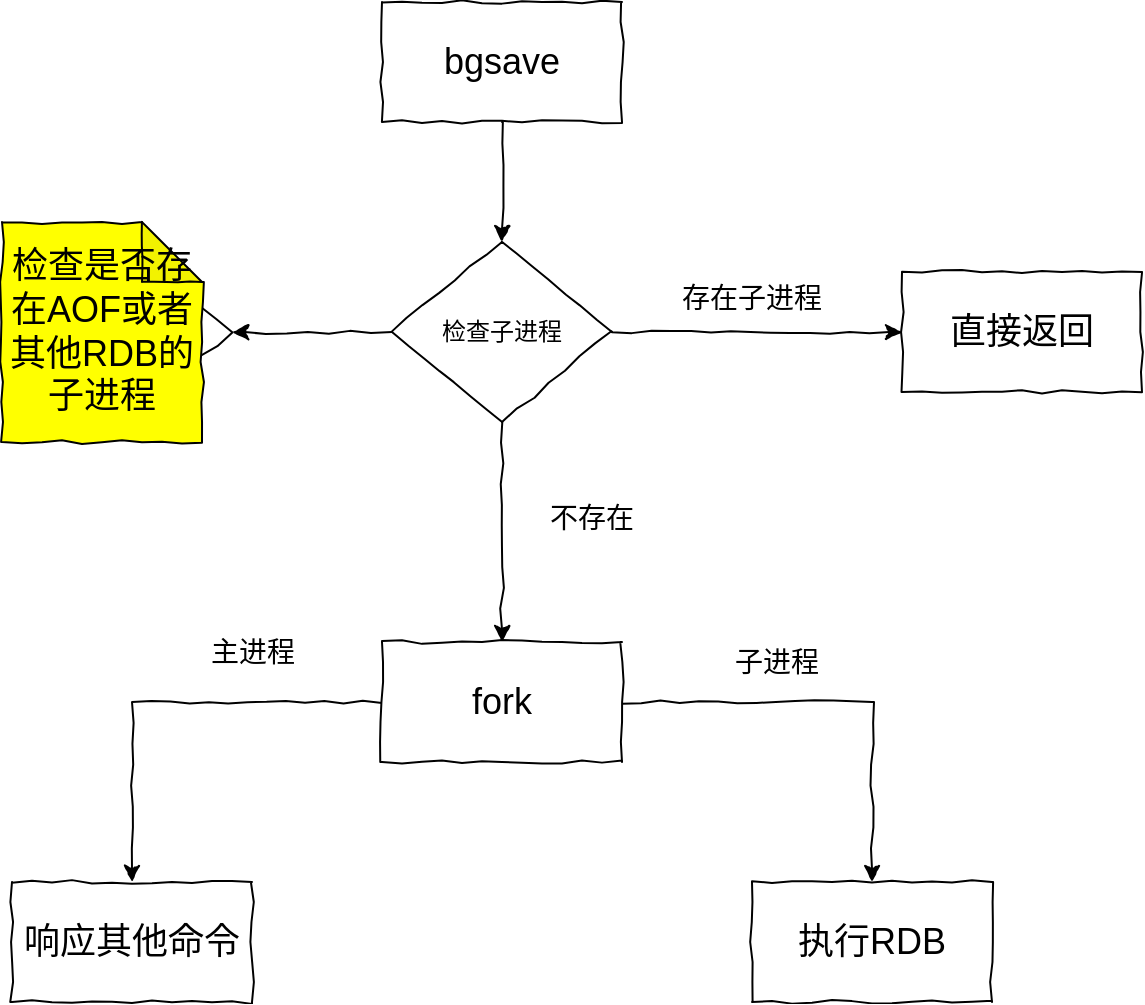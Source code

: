 <mxfile version="12.2.2" type="device" pages="1"><diagram id="bWIr-trrgHBS5xqJu_lx" name="第 1 页"><mxGraphModel dx="854" dy="496" grid="1" gridSize="10" guides="1" tooltips="1" connect="1" arrows="1" fold="1" page="1" pageScale="1" pageWidth="827" pageHeight="1169" math="0" shadow="0"><root><mxCell id="0"/><mxCell id="1" parent="0"/><mxCell id="8HggIUCokizMA-ZEtCdX-4" style="edgeStyle=orthogonalEdgeStyle;rounded=0;orthogonalLoop=1;jettySize=auto;html=1;comic=1;" edge="1" parent="1" source="8HggIUCokizMA-ZEtCdX-1" target="8HggIUCokizMA-ZEtCdX-3"><mxGeometry relative="1" as="geometry"/></mxCell><mxCell id="8HggIUCokizMA-ZEtCdX-1" value="&lt;font style=&quot;font-size: 18px&quot;&gt;bgsave&lt;/font&gt;" style="rounded=0;whiteSpace=wrap;html=1;comic=1;" vertex="1" parent="1"><mxGeometry x="220" y="60" width="120" height="60" as="geometry"/></mxCell><mxCell id="8HggIUCokizMA-ZEtCdX-6" style="edgeStyle=orthogonalEdgeStyle;rounded=0;orthogonalLoop=1;jettySize=auto;html=1;comic=1;" edge="1" parent="1" source="8HggIUCokizMA-ZEtCdX-3" target="8HggIUCokizMA-ZEtCdX-5"><mxGeometry relative="1" as="geometry"/></mxCell><mxCell id="8HggIUCokizMA-ZEtCdX-11" value="" style="edgeStyle=orthogonalEdgeStyle;rounded=0;orthogonalLoop=1;jettySize=auto;html=1;comic=1;" edge="1" parent="1" source="8HggIUCokizMA-ZEtCdX-3" target="8HggIUCokizMA-ZEtCdX-10"><mxGeometry relative="1" as="geometry"/></mxCell><mxCell id="8HggIUCokizMA-ZEtCdX-13" style="edgeStyle=orthogonalEdgeStyle;rounded=0;comic=1;orthogonalLoop=1;jettySize=auto;html=1;" edge="1" parent="1" source="8HggIUCokizMA-ZEtCdX-3" target="8HggIUCokizMA-ZEtCdX-12"><mxGeometry relative="1" as="geometry"/></mxCell><mxCell id="8HggIUCokizMA-ZEtCdX-3" value="检查子进程" style="rhombus;whiteSpace=wrap;html=1;comic=1;" vertex="1" parent="1"><mxGeometry x="225" y="180" width="110" height="90" as="geometry"/></mxCell><mxCell id="8HggIUCokizMA-ZEtCdX-10" value="检查子进程" style="rhombus;whiteSpace=wrap;html=1;comic=1;" vertex="1" parent="1"><mxGeometry x="35" y="180" width="110" height="90" as="geometry"/></mxCell><mxCell id="8HggIUCokizMA-ZEtCdX-5" value="&lt;span style=&quot;font-size: 18px&quot;&gt;直接返回&lt;/span&gt;" style="rounded=0;whiteSpace=wrap;html=1;comic=1;" vertex="1" parent="1"><mxGeometry x="480" y="195" width="120" height="60" as="geometry"/></mxCell><mxCell id="8HggIUCokizMA-ZEtCdX-7" value="&lt;font style=&quot;font-size: 14px&quot;&gt;存在子进程&lt;/font&gt;" style="text;html=1;strokeColor=none;fillColor=none;align=center;verticalAlign=middle;whiteSpace=wrap;rounded=0;comic=1;" vertex="1" parent="1"><mxGeometry x="360" y="200" width="90" height="15" as="geometry"/></mxCell><mxCell id="8HggIUCokizMA-ZEtCdX-9" value="&lt;font style=&quot;font-size: 18px&quot;&gt;检查是否存在AOF或者其他RDB的子进程&lt;/font&gt;" style="shape=note;whiteSpace=wrap;html=1;backgroundOutline=1;darkOpacity=0.05;fillColor=#FFFF00;comic=1;" vertex="1" parent="1"><mxGeometry x="30" y="170" width="100" height="110" as="geometry"/></mxCell><mxCell id="8HggIUCokizMA-ZEtCdX-17" style="edgeStyle=orthogonalEdgeStyle;rounded=0;comic=1;orthogonalLoop=1;jettySize=auto;html=1;entryX=0.5;entryY=0;entryDx=0;entryDy=0;" edge="1" parent="1" source="8HggIUCokizMA-ZEtCdX-12" target="8HggIUCokizMA-ZEtCdX-16"><mxGeometry relative="1" as="geometry"/></mxCell><mxCell id="8HggIUCokizMA-ZEtCdX-18" style="edgeStyle=orthogonalEdgeStyle;rounded=0;comic=1;orthogonalLoop=1;jettySize=auto;html=1;" edge="1" parent="1" source="8HggIUCokizMA-ZEtCdX-12" target="8HggIUCokizMA-ZEtCdX-15"><mxGeometry relative="1" as="geometry"/></mxCell><mxCell id="8HggIUCokizMA-ZEtCdX-12" value="&lt;span style=&quot;font-size: 18px&quot;&gt;fork&lt;/span&gt;" style="rounded=0;whiteSpace=wrap;html=1;comic=1;" vertex="1" parent="1"><mxGeometry x="220" y="380" width="120" height="60" as="geometry"/></mxCell><mxCell id="8HggIUCokizMA-ZEtCdX-14" value="&lt;span style=&quot;font-size: 14px&quot;&gt;不存在&lt;/span&gt;" style="text;html=1;strokeColor=none;fillColor=none;align=center;verticalAlign=middle;whiteSpace=wrap;rounded=0;comic=1;" vertex="1" parent="1"><mxGeometry x="280" y="310" width="90" height="15" as="geometry"/></mxCell><mxCell id="8HggIUCokizMA-ZEtCdX-15" value="&lt;span style=&quot;font-size: 18px&quot;&gt;执行RDB&lt;/span&gt;" style="rounded=0;whiteSpace=wrap;html=1;comic=1;" vertex="1" parent="1"><mxGeometry x="405" y="500" width="120" height="60" as="geometry"/></mxCell><mxCell id="8HggIUCokizMA-ZEtCdX-16" value="&lt;span style=&quot;font-size: 18px&quot;&gt;响应其他命令&lt;/span&gt;" style="rounded=0;whiteSpace=wrap;html=1;comic=1;" vertex="1" parent="1"><mxGeometry x="35" y="500" width="120" height="60" as="geometry"/></mxCell><mxCell id="8HggIUCokizMA-ZEtCdX-19" value="&lt;font style=&quot;font-size: 14px&quot;&gt;主进程&lt;/font&gt;" style="text;html=1;strokeColor=none;fillColor=none;align=center;verticalAlign=middle;whiteSpace=wrap;rounded=0;" vertex="1" parent="1"><mxGeometry x="122.5" y="375" width="65" height="20" as="geometry"/></mxCell><mxCell id="8HggIUCokizMA-ZEtCdX-20" value="&lt;span style=&quot;font-size: 14px&quot;&gt;子进程&lt;/span&gt;" style="text;html=1;strokeColor=none;fillColor=none;align=center;verticalAlign=middle;whiteSpace=wrap;rounded=0;" vertex="1" parent="1"><mxGeometry x="385" y="380" width="65" height="20" as="geometry"/></mxCell></root></mxGraphModel></diagram></mxfile>